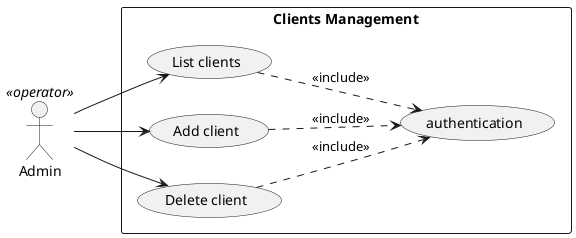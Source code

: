 @startuml

left to right direction

Admin    <<operator>> as admin

rectangle "Clients Management" {
  (List clients) as listClient
  (Add client) as addClient
  (Delete client) as delClient
  (authentication) as auth
}

admin --> listClient
admin --> addClient
admin --> delClient

listClient ..> auth : <<include>>
addClient ..> auth : <<include>>
delClient ..> auth : <<include>>

@enduml
